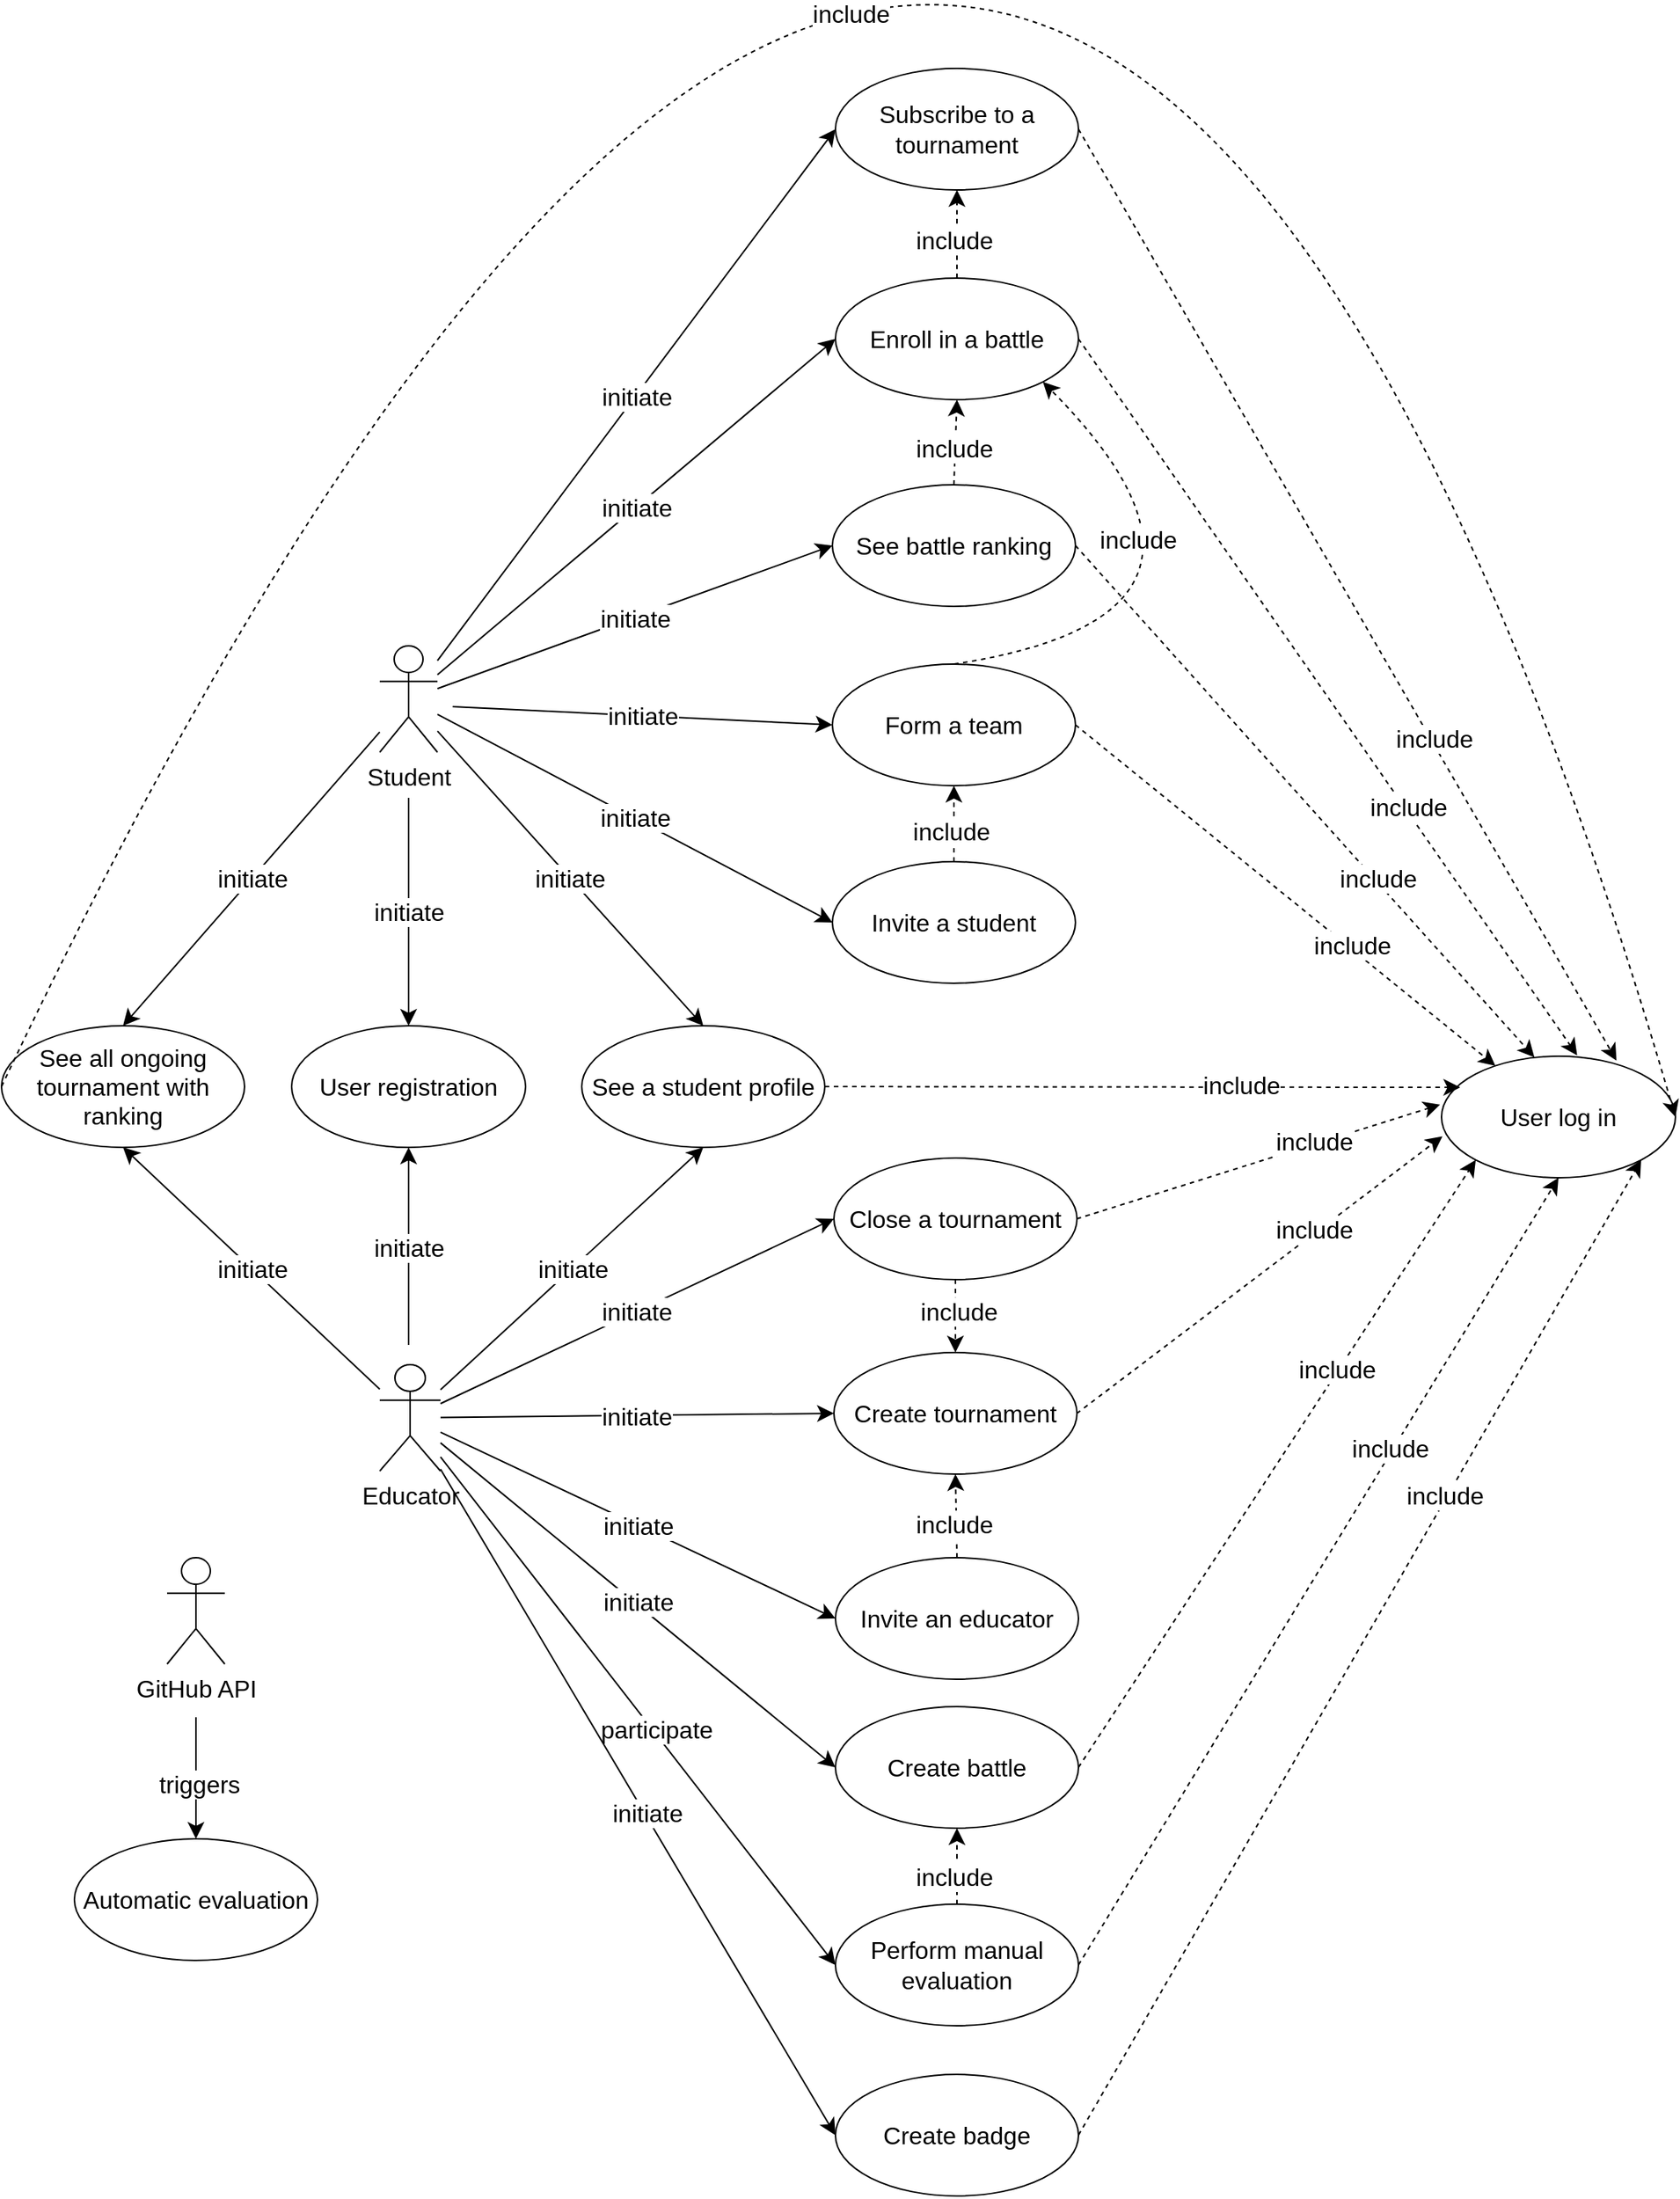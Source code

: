 <mxfile version="22.1.3" type="device">
  <diagram name="use cases" id="QTrtBevLNwhekKJyJ6QH">
    <mxGraphModel dx="3800" dy="2440" grid="1" gridSize="10" guides="1" tooltips="1" connect="1" arrows="1" fold="1" page="0" pageScale="1" pageWidth="827" pageHeight="1169" math="0" shadow="0">
      <root>
        <mxCell id="0" />
        <mxCell id="1" parent="0" />
        <mxCell id="OVoehKr8wcMutG9QnmQF-1" value="Student" style="shape=umlActor;verticalLabelPosition=bottom;verticalAlign=top;html=1;outlineConnect=0;fontSize=16;" parent="1" vertex="1">
          <mxGeometry x="-299" y="-90" width="38" height="70" as="geometry" />
        </mxCell>
        <mxCell id="OVoehKr8wcMutG9QnmQF-2" value="Educator" style="shape=umlActor;verticalLabelPosition=bottom;verticalAlign=top;html=1;outlineConnect=0;fontSize=16;" parent="1" vertex="1">
          <mxGeometry x="-299" y="383" width="40" height="70" as="geometry" />
        </mxCell>
        <mxCell id="OVoehKr8wcMutG9QnmQF-6" value="User registration" style="ellipse;whiteSpace=wrap;html=1;fontSize=16;" parent="1" vertex="1">
          <mxGeometry x="-357" y="160" width="154" height="80" as="geometry" />
        </mxCell>
        <mxCell id="OVoehKr8wcMutG9QnmQF-7" value="User log in" style="ellipse;whiteSpace=wrap;html=1;fontSize=16;" parent="1" vertex="1">
          <mxGeometry x="400" y="180" width="154" height="80" as="geometry" />
        </mxCell>
        <mxCell id="OVoehKr8wcMutG9QnmQF-8" value="Create tournament" style="ellipse;whiteSpace=wrap;html=1;fontSize=16;" parent="1" vertex="1">
          <mxGeometry y="375" width="160" height="80" as="geometry" />
        </mxCell>
        <mxCell id="OVoehKr8wcMutG9QnmQF-9" value="Create battle" style="ellipse;whiteSpace=wrap;html=1;fontSize=16;" parent="1" vertex="1">
          <mxGeometry x="1" y="608" width="160" height="80" as="geometry" />
        </mxCell>
        <mxCell id="OVoehKr8wcMutG9QnmQF-23" value="" style="edgeStyle=none;curved=1;rounded=0;orthogonalLoop=1;jettySize=auto;html=1;exitX=0;exitY=0.5;exitDx=0;exitDy=0;fontSize=12;startSize=8;endSize=8;startArrow=classic;startFill=1;endArrow=none;endFill=0;" parent="1" source="OVoehKr8wcMutG9QnmQF-10" target="OVoehKr8wcMutG9QnmQF-2" edge="1">
          <mxGeometry relative="1" as="geometry">
            <mxPoint x="-39" y="553" as="targetPoint" />
          </mxGeometry>
        </mxCell>
        <mxCell id="OVoehKr8wcMutG9QnmQF-40" value="participate" style="edgeLabel;html=1;align=center;verticalAlign=middle;resizable=0;points=[];fontSize=16;" parent="OVoehKr8wcMutG9QnmQF-23" vertex="1" connectable="0">
          <mxGeometry x="-0.082" y="-2" relative="1" as="geometry">
            <mxPoint as="offset" />
          </mxGeometry>
        </mxCell>
        <mxCell id="OVoehKr8wcMutG9QnmQF-10" value="Perform manual evaluation" style="ellipse;whiteSpace=wrap;html=1;fontSize=16;" parent="1" vertex="1">
          <mxGeometry x="1" y="738" width="160" height="80" as="geometry" />
        </mxCell>
        <mxCell id="OVoehKr8wcMutG9QnmQF-11" value="Subscribe to a tournament" style="ellipse;whiteSpace=wrap;html=1;fontSize=16;" parent="1" vertex="1">
          <mxGeometry x="1" y="-470" width="160" height="80" as="geometry" />
        </mxCell>
        <mxCell id="OVoehKr8wcMutG9QnmQF-12" value="Enroll in a battle" style="ellipse;whiteSpace=wrap;html=1;fontSize=16;" parent="1" vertex="1">
          <mxGeometry x="1" y="-332" width="160" height="80" as="geometry" />
        </mxCell>
        <mxCell id="OVoehKr8wcMutG9QnmQF-13" value="See battle ranking" style="ellipse;whiteSpace=wrap;html=1;fontSize=16;" parent="1" vertex="1">
          <mxGeometry x="-1" y="-196" width="160" height="80" as="geometry" />
        </mxCell>
        <mxCell id="OVoehKr8wcMutG9QnmQF-14" value="Create badge" style="ellipse;whiteSpace=wrap;html=1;fontSize=16;" parent="1" vertex="1">
          <mxGeometry x="1" y="850" width="160" height="80" as="geometry" />
        </mxCell>
        <mxCell id="OVoehKr8wcMutG9QnmQF-16" style="edgeStyle=none;curved=1;rounded=0;orthogonalLoop=1;jettySize=auto;html=1;exitX=0.5;exitY=0;exitDx=0;exitDy=0;fontSize=12;startSize=8;endSize=8;" parent="1" source="OVoehKr8wcMutG9QnmQF-6" target="OVoehKr8wcMutG9QnmQF-6" edge="1">
          <mxGeometry relative="1" as="geometry" />
        </mxCell>
        <mxCell id="OVoehKr8wcMutG9QnmQF-24" style="edgeStyle=none;curved=1;rounded=0;orthogonalLoop=1;jettySize=auto;html=1;exitX=0;exitY=0.5;exitDx=0;exitDy=0;fontSize=12;startSize=8;endSize=8;startArrow=classic;startFill=1;endArrow=none;endFill=0;" parent="1" source="OVoehKr8wcMutG9QnmQF-9" target="OVoehKr8wcMutG9QnmQF-2" edge="1">
          <mxGeometry relative="1" as="geometry">
            <mxPoint x="-39" y="433" as="targetPoint" />
            <mxPoint x="51" y="563" as="sourcePoint" />
          </mxGeometry>
        </mxCell>
        <mxCell id="OVoehKr8wcMutG9QnmQF-41" value="initiate" style="edgeLabel;html=1;align=center;verticalAlign=middle;resizable=0;points=[];fontSize=16;" parent="OVoehKr8wcMutG9QnmQF-24" vertex="1" connectable="0">
          <mxGeometry x="0.01" y="-2" relative="1" as="geometry">
            <mxPoint as="offset" />
          </mxGeometry>
        </mxCell>
        <mxCell id="OVoehKr8wcMutG9QnmQF-25" style="edgeStyle=none;curved=1;rounded=0;orthogonalLoop=1;jettySize=auto;html=1;exitX=0;exitY=0.5;exitDx=0;exitDy=0;fontSize=12;startSize=8;endSize=8;startArrow=classic;startFill=1;endArrow=none;endFill=0;" parent="1" source="OVoehKr8wcMutG9QnmQF-8" target="OVoehKr8wcMutG9QnmQF-2" edge="1">
          <mxGeometry relative="1" as="geometry">
            <mxPoint x="-39" y="313" as="targetPoint" />
            <mxPoint x="51" y="443" as="sourcePoint" />
          </mxGeometry>
        </mxCell>
        <mxCell id="OVoehKr8wcMutG9QnmQF-42" value="initiate" style="edgeLabel;html=1;align=center;verticalAlign=middle;resizable=0;points=[];fontSize=16;" parent="OVoehKr8wcMutG9QnmQF-25" vertex="1" connectable="0">
          <mxGeometry x="0.004" relative="1" as="geometry">
            <mxPoint as="offset" />
          </mxGeometry>
        </mxCell>
        <mxCell id="OVoehKr8wcMutG9QnmQF-34" value="GitHub API" style="shape=umlActor;verticalLabelPosition=bottom;verticalAlign=top;html=1;outlineConnect=0;fontSize=16;" parent="1" vertex="1">
          <mxGeometry x="-439" y="510" width="38" height="70" as="geometry" />
        </mxCell>
        <mxCell id="OVoehKr8wcMutG9QnmQF-35" value="Automatic evaluation" style="ellipse;whiteSpace=wrap;html=1;fontSize=16;" parent="1" vertex="1">
          <mxGeometry x="-500" y="695" width="160" height="80" as="geometry" />
        </mxCell>
        <mxCell id="OVoehKr8wcMutG9QnmQF-39" style="edgeStyle=none;curved=1;rounded=0;orthogonalLoop=1;jettySize=auto;html=1;exitX=0;exitY=0.5;exitDx=0;exitDy=0;fontSize=12;startSize=8;endSize=8;startArrow=classic;startFill=1;endArrow=none;endFill=0;" parent="1" source="OVoehKr8wcMutG9QnmQF-14" target="OVoehKr8wcMutG9QnmQF-2" edge="1">
          <mxGeometry relative="1" as="geometry">
            <mxPoint x="-259" y="533" as="targetPoint" />
            <mxPoint x="41" y="660" as="sourcePoint" />
          </mxGeometry>
        </mxCell>
        <mxCell id="OVoehKr8wcMutG9QnmQF-43" value="initiate" style="edgeLabel;html=1;align=center;verticalAlign=middle;resizable=0;points=[];fontSize=16;" parent="OVoehKr8wcMutG9QnmQF-39" vertex="1" connectable="0">
          <mxGeometry x="-0.034" y="-1" relative="1" as="geometry">
            <mxPoint as="offset" />
          </mxGeometry>
        </mxCell>
        <mxCell id="OVoehKr8wcMutG9QnmQF-45" style="edgeStyle=none;curved=1;rounded=0;orthogonalLoop=1;jettySize=auto;html=1;fontSize=12;startSize=8;endSize=8;startArrow=classic;startFill=1;endArrow=none;endFill=0;" parent="1" source="OVoehKr8wcMutG9QnmQF-35" edge="1">
          <mxGeometry relative="1" as="geometry">
            <mxPoint x="-420" y="615" as="targetPoint" />
            <mxPoint x="-189" y="316" as="sourcePoint" />
          </mxGeometry>
        </mxCell>
        <mxCell id="OVoehKr8wcMutG9QnmQF-46" value="triggers" style="edgeLabel;html=1;align=center;verticalAlign=middle;resizable=0;points=[];fontSize=16;" parent="OVoehKr8wcMutG9QnmQF-45" vertex="1" connectable="0">
          <mxGeometry x="-0.082" y="-2" relative="1" as="geometry">
            <mxPoint as="offset" />
          </mxGeometry>
        </mxCell>
        <mxCell id="OVoehKr8wcMutG9QnmQF-48" style="edgeStyle=none;curved=1;rounded=0;orthogonalLoop=1;jettySize=auto;html=1;exitX=0;exitY=0.5;exitDx=0;exitDy=0;fontSize=12;startSize=8;endSize=8;startArrow=classic;startFill=1;endArrow=none;endFill=0;" parent="1" source="OVoehKr8wcMutG9QnmQF-11" target="OVoehKr8wcMutG9QnmQF-1" edge="1">
          <mxGeometry relative="1" as="geometry">
            <mxPoint x="-100" y="-40" as="targetPoint" />
            <mxPoint x="50" y="250" as="sourcePoint" />
          </mxGeometry>
        </mxCell>
        <mxCell id="OVoehKr8wcMutG9QnmQF-49" value="initiate" style="edgeLabel;html=1;align=center;verticalAlign=middle;resizable=0;points=[];fontSize=16;" parent="OVoehKr8wcMutG9QnmQF-48" vertex="1" connectable="0">
          <mxGeometry x="0.004" relative="1" as="geometry">
            <mxPoint as="offset" />
          </mxGeometry>
        </mxCell>
        <mxCell id="OVoehKr8wcMutG9QnmQF-50" style="edgeStyle=none;curved=1;rounded=0;orthogonalLoop=1;jettySize=auto;html=1;exitX=0;exitY=0.5;exitDx=0;exitDy=0;fontSize=12;startSize=8;endSize=8;startArrow=classic;startFill=1;endArrow=none;endFill=0;" parent="1" source="OVoehKr8wcMutG9QnmQF-12" target="OVoehKr8wcMutG9QnmQF-1" edge="1">
          <mxGeometry relative="1" as="geometry">
            <mxPoint x="-102" y="-17" as="targetPoint" />
            <mxPoint x="10" y="-150" as="sourcePoint" />
          </mxGeometry>
        </mxCell>
        <mxCell id="OVoehKr8wcMutG9QnmQF-51" value="initiate" style="edgeLabel;html=1;align=center;verticalAlign=middle;resizable=0;points=[];fontSize=16;" parent="OVoehKr8wcMutG9QnmQF-50" vertex="1" connectable="0">
          <mxGeometry x="0.004" relative="1" as="geometry">
            <mxPoint as="offset" />
          </mxGeometry>
        </mxCell>
        <mxCell id="OVoehKr8wcMutG9QnmQF-52" style="edgeStyle=none;curved=1;rounded=0;orthogonalLoop=1;jettySize=auto;html=1;exitX=0;exitY=0.5;exitDx=0;exitDy=0;fontSize=12;startSize=8;endSize=8;startArrow=classic;startFill=1;endArrow=none;endFill=0;" parent="1" source="OVoehKr8wcMutG9QnmQF-13" target="OVoehKr8wcMutG9QnmQF-1" edge="1">
          <mxGeometry relative="1" as="geometry">
            <mxPoint x="-92" y="-7" as="targetPoint" />
            <mxPoint x="20" y="-140" as="sourcePoint" />
          </mxGeometry>
        </mxCell>
        <mxCell id="OVoehKr8wcMutG9QnmQF-53" value="initiate" style="edgeLabel;html=1;align=center;verticalAlign=middle;resizable=0;points=[];fontSize=16;" parent="OVoehKr8wcMutG9QnmQF-52" vertex="1" connectable="0">
          <mxGeometry x="0.004" relative="1" as="geometry">
            <mxPoint as="offset" />
          </mxGeometry>
        </mxCell>
        <mxCell id="OVoehKr8wcMutG9QnmQF-70" style="edgeStyle=none;curved=1;rounded=0;orthogonalLoop=1;jettySize=auto;html=1;exitX=1;exitY=0.5;exitDx=0;exitDy=0;fontSize=12;startSize=8;endSize=8;dashed=1;entryX=0.748;entryY=0.036;entryDx=0;entryDy=0;entryPerimeter=0;" parent="1" source="OVoehKr8wcMutG9QnmQF-11" target="OVoehKr8wcMutG9QnmQF-7" edge="1">
          <mxGeometry relative="1" as="geometry">
            <mxPoint x="664" y="250" as="sourcePoint" />
            <mxPoint x="770" y="250" as="targetPoint" />
          </mxGeometry>
        </mxCell>
        <mxCell id="OVoehKr8wcMutG9QnmQF-71" value="include" style="edgeLabel;html=1;align=center;verticalAlign=middle;resizable=0;points=[];fontSize=16;" parent="OVoehKr8wcMutG9QnmQF-70" vertex="1" connectable="0">
          <mxGeometry x="0.309" y="2" relative="1" as="geometry">
            <mxPoint as="offset" />
          </mxGeometry>
        </mxCell>
        <mxCell id="OVoehKr8wcMutG9QnmQF-72" style="edgeStyle=none;curved=1;rounded=0;orthogonalLoop=1;jettySize=auto;html=1;exitX=1;exitY=0.5;exitDx=0;exitDy=0;fontSize=12;startSize=8;endSize=8;dashed=1;entryX=0.58;entryY=-0.007;entryDx=0;entryDy=0;entryPerimeter=0;" parent="1" source="OVoehKr8wcMutG9QnmQF-12" target="OVoehKr8wcMutG9QnmQF-7" edge="1">
          <mxGeometry relative="1" as="geometry">
            <mxPoint x="170" y="-150" as="sourcePoint" />
            <mxPoint x="510" y="250" as="targetPoint" />
          </mxGeometry>
        </mxCell>
        <mxCell id="OVoehKr8wcMutG9QnmQF-73" value="include" style="edgeLabel;html=1;align=center;verticalAlign=middle;resizable=0;points=[];fontSize=16;" parent="OVoehKr8wcMutG9QnmQF-72" vertex="1" connectable="0">
          <mxGeometry x="0.309" y="2" relative="1" as="geometry">
            <mxPoint as="offset" />
          </mxGeometry>
        </mxCell>
        <mxCell id="OVoehKr8wcMutG9QnmQF-74" style="edgeStyle=none;curved=1;rounded=0;orthogonalLoop=1;jettySize=auto;html=1;exitX=1;exitY=0.5;exitDx=0;exitDy=0;fontSize=12;startSize=8;endSize=8;dashed=1;entryX=0.397;entryY=0.009;entryDx=0;entryDy=0;entryPerimeter=0;" parent="1" source="OVoehKr8wcMutG9QnmQF-13" target="OVoehKr8wcMutG9QnmQF-7" edge="1">
          <mxGeometry relative="1" as="geometry">
            <mxPoint x="180" y="-140" as="sourcePoint" />
            <mxPoint x="520" y="260" as="targetPoint" />
          </mxGeometry>
        </mxCell>
        <mxCell id="OVoehKr8wcMutG9QnmQF-75" value="include" style="edgeLabel;html=1;align=center;verticalAlign=middle;resizable=0;points=[];fontSize=16;" parent="OVoehKr8wcMutG9QnmQF-74" vertex="1" connectable="0">
          <mxGeometry x="0.309" y="2" relative="1" as="geometry">
            <mxPoint as="offset" />
          </mxGeometry>
        </mxCell>
        <mxCell id="OVoehKr8wcMutG9QnmQF-76" style="edgeStyle=none;curved=1;rounded=0;orthogonalLoop=1;jettySize=auto;html=1;exitX=0.5;exitY=0;exitDx=0;exitDy=0;fontSize=12;startSize=8;endSize=8;dashed=1;entryX=0.5;entryY=1;entryDx=0;entryDy=0;" parent="1" source="OVoehKr8wcMutG9QnmQF-12" target="OVoehKr8wcMutG9QnmQF-11" edge="1">
          <mxGeometry relative="1" as="geometry">
            <mxPoint x="190" y="-130" as="sourcePoint" />
            <mxPoint x="130" y="-120" as="targetPoint" />
          </mxGeometry>
        </mxCell>
        <mxCell id="OVoehKr8wcMutG9QnmQF-77" value="include" style="edgeLabel;html=1;align=center;verticalAlign=middle;resizable=0;points=[];fontSize=16;" parent="OVoehKr8wcMutG9QnmQF-76" vertex="1" connectable="0">
          <mxGeometry x="0.309" y="2" relative="1" as="geometry">
            <mxPoint y="13" as="offset" />
          </mxGeometry>
        </mxCell>
        <mxCell id="OVoehKr8wcMutG9QnmQF-78" style="edgeStyle=none;curved=1;rounded=0;orthogonalLoop=1;jettySize=auto;html=1;exitX=0.5;exitY=0;exitDx=0;exitDy=0;fontSize=12;startSize=8;endSize=8;dashed=1;entryX=0.5;entryY=1;entryDx=0;entryDy=0;" parent="1" source="OVoehKr8wcMutG9QnmQF-13" target="OVoehKr8wcMutG9QnmQF-12" edge="1">
          <mxGeometry relative="1" as="geometry">
            <mxPoint x="200" y="-120" as="sourcePoint" />
            <mxPoint x="540" y="280" as="targetPoint" />
          </mxGeometry>
        </mxCell>
        <mxCell id="OVoehKr8wcMutG9QnmQF-79" value="include" style="edgeLabel;html=1;align=center;verticalAlign=middle;resizable=0;points=[];fontSize=16;" parent="OVoehKr8wcMutG9QnmQF-78" vertex="1" connectable="0">
          <mxGeometry x="0.309" y="2" relative="1" as="geometry">
            <mxPoint y="12" as="offset" />
          </mxGeometry>
        </mxCell>
        <mxCell id="OVoehKr8wcMutG9QnmQF-83" style="edgeStyle=none;curved=1;rounded=0;orthogonalLoop=1;jettySize=auto;html=1;fontSize=12;startSize=8;endSize=8;dashed=1;entryX=0.5;entryY=1;entryDx=0;entryDy=0;" parent="1" source="OVoehKr8wcMutG9QnmQF-10" target="OVoehKr8wcMutG9QnmQF-9" edge="1">
          <mxGeometry relative="1" as="geometry">
            <mxPoint x="250" y="310" as="sourcePoint" />
            <mxPoint x="560" y="240" as="targetPoint" />
          </mxGeometry>
        </mxCell>
        <mxCell id="OVoehKr8wcMutG9QnmQF-84" value="include" style="edgeLabel;html=1;align=center;verticalAlign=middle;resizable=0;points=[];fontSize=16;" parent="OVoehKr8wcMutG9QnmQF-83" vertex="1" connectable="0">
          <mxGeometry x="0.309" y="2" relative="1" as="geometry">
            <mxPoint y="14" as="offset" />
          </mxGeometry>
        </mxCell>
        <mxCell id="OVoehKr8wcMutG9QnmQF-85" style="edgeStyle=none;curved=1;rounded=0;orthogonalLoop=1;jettySize=auto;html=1;exitX=1;exitY=0.5;exitDx=0;exitDy=0;fontSize=12;startSize=8;endSize=8;dashed=1;entryX=0.004;entryY=0.659;entryDx=0;entryDy=0;entryPerimeter=0;" parent="1" source="OVoehKr8wcMutG9QnmQF-8" target="OVoehKr8wcMutG9QnmQF-7" edge="1">
          <mxGeometry relative="1" as="geometry">
            <mxPoint x="171" y="130" as="sourcePoint" />
            <mxPoint x="510" y="250" as="targetPoint" />
          </mxGeometry>
        </mxCell>
        <mxCell id="OVoehKr8wcMutG9QnmQF-86" value="include" style="edgeLabel;html=1;align=center;verticalAlign=middle;resizable=0;points=[];fontSize=16;" parent="OVoehKr8wcMutG9QnmQF-85" vertex="1" connectable="0">
          <mxGeometry x="0.309" y="2" relative="1" as="geometry">
            <mxPoint as="offset" />
          </mxGeometry>
        </mxCell>
        <mxCell id="OVoehKr8wcMutG9QnmQF-87" style="edgeStyle=none;curved=1;rounded=0;orthogonalLoop=1;jettySize=auto;html=1;exitX=1;exitY=0.5;exitDx=0;exitDy=0;fontSize=12;startSize=8;endSize=8;dashed=1;entryX=0;entryY=1;entryDx=0;entryDy=0;" parent="1" source="OVoehKr8wcMutG9QnmQF-9" target="OVoehKr8wcMutG9QnmQF-7" edge="1">
          <mxGeometry relative="1" as="geometry">
            <mxPoint x="171" y="280" as="sourcePoint" />
            <mxPoint x="510" y="250" as="targetPoint" />
          </mxGeometry>
        </mxCell>
        <mxCell id="OVoehKr8wcMutG9QnmQF-88" value="include" style="edgeLabel;html=1;align=center;verticalAlign=middle;resizable=0;points=[];fontSize=16;" parent="OVoehKr8wcMutG9QnmQF-87" vertex="1" connectable="0">
          <mxGeometry x="0.309" y="2" relative="1" as="geometry">
            <mxPoint as="offset" />
          </mxGeometry>
        </mxCell>
        <mxCell id="OVoehKr8wcMutG9QnmQF-89" style="edgeStyle=none;curved=1;rounded=0;orthogonalLoop=1;jettySize=auto;html=1;exitX=1;exitY=0.5;exitDx=0;exitDy=0;fontSize=12;startSize=8;endSize=8;dashed=1;entryX=0.5;entryY=1;entryDx=0;entryDy=0;" parent="1" source="OVoehKr8wcMutG9QnmQF-10" target="OVoehKr8wcMutG9QnmQF-7" edge="1">
          <mxGeometry relative="1" as="geometry">
            <mxPoint x="181" y="290" as="sourcePoint" />
            <mxPoint x="520" y="260" as="targetPoint" />
          </mxGeometry>
        </mxCell>
        <mxCell id="OVoehKr8wcMutG9QnmQF-90" value="include" style="edgeLabel;html=1;align=center;verticalAlign=middle;resizable=0;points=[];fontSize=16;" parent="OVoehKr8wcMutG9QnmQF-89" vertex="1" connectable="0">
          <mxGeometry x="0.309" y="2" relative="1" as="geometry">
            <mxPoint as="offset" />
          </mxGeometry>
        </mxCell>
        <mxCell id="OVoehKr8wcMutG9QnmQF-91" style="edgeStyle=none;curved=1;rounded=0;orthogonalLoop=1;jettySize=auto;html=1;exitX=1;exitY=0.5;exitDx=0;exitDy=0;fontSize=12;startSize=8;endSize=8;dashed=1;entryX=1;entryY=1;entryDx=0;entryDy=0;" parent="1" source="OVoehKr8wcMutG9QnmQF-14" target="OVoehKr8wcMutG9QnmQF-7" edge="1">
          <mxGeometry relative="1" as="geometry">
            <mxPoint x="191" y="300" as="sourcePoint" />
            <mxPoint x="530" y="270" as="targetPoint" />
          </mxGeometry>
        </mxCell>
        <mxCell id="OVoehKr8wcMutG9QnmQF-92" value="include" style="edgeLabel;html=1;align=center;verticalAlign=middle;resizable=0;points=[];fontSize=16;" parent="OVoehKr8wcMutG9QnmQF-91" vertex="1" connectable="0">
          <mxGeometry x="0.309" y="2" relative="1" as="geometry">
            <mxPoint as="offset" />
          </mxGeometry>
        </mxCell>
        <mxCell id="OVoehKr8wcMutG9QnmQF-94" style="edgeStyle=none;curved=1;rounded=0;orthogonalLoop=1;jettySize=auto;html=1;exitX=0.5;exitY=1;exitDx=0;exitDy=0;fontSize=12;startSize=8;endSize=8;startArrow=classic;startFill=1;endArrow=none;endFill=0;" parent="1" source="OVoehKr8wcMutG9QnmQF-6" edge="1">
          <mxGeometry relative="1" as="geometry">
            <mxPoint x="-280" y="370" as="targetPoint" />
            <mxPoint x="11" y="280" as="sourcePoint" />
          </mxGeometry>
        </mxCell>
        <mxCell id="OVoehKr8wcMutG9QnmQF-95" value="initiate" style="edgeLabel;html=1;align=center;verticalAlign=middle;resizable=0;points=[];fontSize=16;" parent="OVoehKr8wcMutG9QnmQF-94" vertex="1" connectable="0">
          <mxGeometry x="0.004" relative="1" as="geometry">
            <mxPoint as="offset" />
          </mxGeometry>
        </mxCell>
        <mxCell id="OVoehKr8wcMutG9QnmQF-96" style="edgeStyle=none;curved=1;rounded=0;orthogonalLoop=1;jettySize=auto;html=1;exitX=0.5;exitY=0;exitDx=0;exitDy=0;fontSize=12;startSize=8;endSize=8;startArrow=classic;startFill=1;endArrow=none;endFill=0;" parent="1" source="OVoehKr8wcMutG9QnmQF-6" edge="1">
          <mxGeometry relative="1" as="geometry">
            <mxPoint x="-280" y="10" as="targetPoint" />
            <mxPoint x="21" y="290" as="sourcePoint" />
          </mxGeometry>
        </mxCell>
        <mxCell id="OVoehKr8wcMutG9QnmQF-97" value="initiate" style="edgeLabel;html=1;align=center;verticalAlign=middle;resizable=0;points=[];fontSize=16;" parent="OVoehKr8wcMutG9QnmQF-96" vertex="1" connectable="0">
          <mxGeometry x="0.004" relative="1" as="geometry">
            <mxPoint as="offset" />
          </mxGeometry>
        </mxCell>
        <mxCell id="2nV8N1WSvuXTVUuchdQy-1" value="Invite an educator" style="ellipse;whiteSpace=wrap;html=1;fontSize=16;" vertex="1" parent="1">
          <mxGeometry x="1" y="510" width="160" height="80" as="geometry" />
        </mxCell>
        <mxCell id="2nV8N1WSvuXTVUuchdQy-2" value="Form a team" style="ellipse;whiteSpace=wrap;html=1;fontSize=16;" vertex="1" parent="1">
          <mxGeometry x="-1" y="-78" width="160" height="80" as="geometry" />
        </mxCell>
        <mxCell id="2nV8N1WSvuXTVUuchdQy-3" value="Close a tournament" style="ellipse;whiteSpace=wrap;html=1;fontSize=16;" vertex="1" parent="1">
          <mxGeometry y="247" width="160" height="80" as="geometry" />
        </mxCell>
        <mxCell id="2nV8N1WSvuXTVUuchdQy-4" value="See all ongoing tournament with ranking" style="ellipse;whiteSpace=wrap;html=1;fontSize=16;" vertex="1" parent="1">
          <mxGeometry x="-548" y="160" width="160" height="80" as="geometry" />
        </mxCell>
        <mxCell id="2nV8N1WSvuXTVUuchdQy-6" value="See a student profile" style="ellipse;whiteSpace=wrap;html=1;fontSize=16;" vertex="1" parent="1">
          <mxGeometry x="-166" y="160" width="160" height="80" as="geometry" />
        </mxCell>
        <mxCell id="2nV8N1WSvuXTVUuchdQy-8" style="edgeStyle=none;curved=1;rounded=0;orthogonalLoop=1;jettySize=auto;html=1;exitX=0;exitY=0.5;exitDx=0;exitDy=0;fontSize=12;startSize=8;endSize=8;startArrow=classic;startFill=1;endArrow=none;endFill=0;" edge="1" parent="1" source="2nV8N1WSvuXTVUuchdQy-1" target="OVoehKr8wcMutG9QnmQF-2">
          <mxGeometry relative="1" as="geometry">
            <mxPoint x="-249" y="427" as="targetPoint" />
            <mxPoint x="10" y="410" as="sourcePoint" />
          </mxGeometry>
        </mxCell>
        <mxCell id="2nV8N1WSvuXTVUuchdQy-9" value="initiate" style="edgeLabel;html=1;align=center;verticalAlign=middle;resizable=0;points=[];fontSize=16;" vertex="1" connectable="0" parent="2nV8N1WSvuXTVUuchdQy-8">
          <mxGeometry x="0.004" relative="1" as="geometry">
            <mxPoint as="offset" />
          </mxGeometry>
        </mxCell>
        <mxCell id="2nV8N1WSvuXTVUuchdQy-11" style="edgeStyle=none;curved=1;rounded=0;orthogonalLoop=1;jettySize=auto;html=1;fontSize=12;startSize=8;endSize=8;dashed=1;entryX=0.5;entryY=1;entryDx=0;entryDy=0;exitX=0.5;exitY=0;exitDx=0;exitDy=0;" edge="1" parent="1" source="2nV8N1WSvuXTVUuchdQy-1" target="OVoehKr8wcMutG9QnmQF-8">
          <mxGeometry relative="1" as="geometry">
            <mxPoint x="91" y="748" as="sourcePoint" />
            <mxPoint x="91" y="698" as="targetPoint" />
          </mxGeometry>
        </mxCell>
        <mxCell id="2nV8N1WSvuXTVUuchdQy-12" value="include" style="edgeLabel;html=1;align=center;verticalAlign=middle;resizable=0;points=[];fontSize=16;" vertex="1" connectable="0" parent="2nV8N1WSvuXTVUuchdQy-11">
          <mxGeometry x="0.309" y="2" relative="1" as="geometry">
            <mxPoint y="14" as="offset" />
          </mxGeometry>
        </mxCell>
        <mxCell id="2nV8N1WSvuXTVUuchdQy-14" style="edgeStyle=none;curved=1;rounded=0;orthogonalLoop=1;jettySize=auto;html=1;exitX=0;exitY=0.5;exitDx=0;exitDy=0;fontSize=12;startSize=8;endSize=8;startArrow=classic;startFill=1;endArrow=none;endFill=0;" edge="1" parent="1" source="2nV8N1WSvuXTVUuchdQy-3" target="OVoehKr8wcMutG9QnmQF-2">
          <mxGeometry relative="1" as="geometry">
            <mxPoint x="-249" y="428" as="targetPoint" />
            <mxPoint x="10" y="428" as="sourcePoint" />
          </mxGeometry>
        </mxCell>
        <mxCell id="2nV8N1WSvuXTVUuchdQy-15" value="initiate" style="edgeLabel;html=1;align=center;verticalAlign=middle;resizable=0;points=[];fontSize=16;" vertex="1" connectable="0" parent="2nV8N1WSvuXTVUuchdQy-14">
          <mxGeometry x="0.004" relative="1" as="geometry">
            <mxPoint as="offset" />
          </mxGeometry>
        </mxCell>
        <mxCell id="2nV8N1WSvuXTVUuchdQy-16" style="edgeStyle=none;curved=1;rounded=0;orthogonalLoop=1;jettySize=auto;html=1;fontSize=12;startSize=8;endSize=8;dashed=1;entryX=0.5;entryY=0;entryDx=0;entryDy=0;exitX=0.5;exitY=1;exitDx=0;exitDy=0;" edge="1" parent="1" source="2nV8N1WSvuXTVUuchdQy-3" target="OVoehKr8wcMutG9QnmQF-8">
          <mxGeometry relative="1" as="geometry">
            <mxPoint x="91" y="520" as="sourcePoint" />
            <mxPoint x="90" y="468" as="targetPoint" />
          </mxGeometry>
        </mxCell>
        <mxCell id="2nV8N1WSvuXTVUuchdQy-17" value="include" style="edgeLabel;html=1;align=center;verticalAlign=middle;resizable=0;points=[];fontSize=16;" vertex="1" connectable="0" parent="2nV8N1WSvuXTVUuchdQy-16">
          <mxGeometry x="0.309" y="2" relative="1" as="geometry">
            <mxPoint y="-11" as="offset" />
          </mxGeometry>
        </mxCell>
        <mxCell id="2nV8N1WSvuXTVUuchdQy-19" style="edgeStyle=none;curved=1;rounded=0;orthogonalLoop=1;jettySize=auto;html=1;exitX=0;exitY=0.5;exitDx=0;exitDy=0;fontSize=12;startSize=8;endSize=8;startArrow=classic;startFill=1;endArrow=none;endFill=0;" edge="1" parent="1" source="2nV8N1WSvuXTVUuchdQy-2">
          <mxGeometry relative="1" as="geometry">
            <mxPoint x="-251" y="-50" as="targetPoint" />
            <mxPoint x="9" y="-120" as="sourcePoint" />
          </mxGeometry>
        </mxCell>
        <mxCell id="2nV8N1WSvuXTVUuchdQy-20" value="initiate" style="edgeLabel;html=1;align=center;verticalAlign=middle;resizable=0;points=[];fontSize=16;" vertex="1" connectable="0" parent="2nV8N1WSvuXTVUuchdQy-19">
          <mxGeometry x="0.004" relative="1" as="geometry">
            <mxPoint as="offset" />
          </mxGeometry>
        </mxCell>
        <mxCell id="2nV8N1WSvuXTVUuchdQy-23" style="edgeStyle=none;curved=1;rounded=0;orthogonalLoop=1;jettySize=auto;html=1;fontSize=12;startSize=8;endSize=8;startArrow=classic;startFill=1;endArrow=none;endFill=0;exitX=0.5;exitY=1;exitDx=0;exitDy=0;" edge="1" parent="1" source="2nV8N1WSvuXTVUuchdQy-6" target="OVoehKr8wcMutG9QnmQF-2">
          <mxGeometry relative="1" as="geometry">
            <mxPoint x="-249" y="419" as="targetPoint" />
            <mxPoint x="10" y="297" as="sourcePoint" />
          </mxGeometry>
        </mxCell>
        <mxCell id="2nV8N1WSvuXTVUuchdQy-24" value="initiate" style="edgeLabel;html=1;align=center;verticalAlign=middle;resizable=0;points=[];fontSize=16;" vertex="1" connectable="0" parent="2nV8N1WSvuXTVUuchdQy-23">
          <mxGeometry x="0.004" relative="1" as="geometry">
            <mxPoint as="offset" />
          </mxGeometry>
        </mxCell>
        <mxCell id="2nV8N1WSvuXTVUuchdQy-25" style="edgeStyle=none;curved=1;rounded=0;orthogonalLoop=1;jettySize=auto;html=1;exitX=0.5;exitY=0;exitDx=0;exitDy=0;fontSize=12;startSize=8;endSize=8;startArrow=classic;startFill=1;endArrow=none;endFill=0;" edge="1" parent="1" source="2nV8N1WSvuXTVUuchdQy-6" target="OVoehKr8wcMutG9QnmQF-1">
          <mxGeometry relative="1" as="geometry">
            <mxPoint x="-249" y="412" as="targetPoint" />
            <mxPoint x="11" y="200" as="sourcePoint" />
          </mxGeometry>
        </mxCell>
        <mxCell id="2nV8N1WSvuXTVUuchdQy-26" value="initiate" style="edgeLabel;html=1;align=center;verticalAlign=middle;resizable=0;points=[];fontSize=16;" vertex="1" connectable="0" parent="2nV8N1WSvuXTVUuchdQy-25">
          <mxGeometry x="0.004" relative="1" as="geometry">
            <mxPoint as="offset" />
          </mxGeometry>
        </mxCell>
        <mxCell id="2nV8N1WSvuXTVUuchdQy-27" style="edgeStyle=none;curved=1;rounded=0;orthogonalLoop=1;jettySize=auto;html=1;exitX=1;exitY=0.5;exitDx=0;exitDy=0;fontSize=12;startSize=8;endSize=8;dashed=1;" edge="1" parent="1" source="2nV8N1WSvuXTVUuchdQy-2" target="OVoehKr8wcMutG9QnmQF-7">
          <mxGeometry relative="1" as="geometry">
            <mxPoint x="169" y="-120" as="sourcePoint" />
            <mxPoint x="433" y="222" as="targetPoint" />
          </mxGeometry>
        </mxCell>
        <mxCell id="2nV8N1WSvuXTVUuchdQy-28" value="include" style="edgeLabel;html=1;align=center;verticalAlign=middle;resizable=0;points=[];fontSize=16;" vertex="1" connectable="0" parent="2nV8N1WSvuXTVUuchdQy-27">
          <mxGeometry x="0.309" y="2" relative="1" as="geometry">
            <mxPoint as="offset" />
          </mxGeometry>
        </mxCell>
        <mxCell id="2nV8N1WSvuXTVUuchdQy-29" style="edgeStyle=none;curved=1;rounded=0;orthogonalLoop=1;jettySize=auto;html=1;exitX=1;exitY=0.5;exitDx=0;exitDy=0;fontSize=12;startSize=8;endSize=8;dashed=1;entryX=-0.006;entryY=0.398;entryDx=0;entryDy=0;entryPerimeter=0;" edge="1" parent="1" source="2nV8N1WSvuXTVUuchdQy-3" target="OVoehKr8wcMutG9QnmQF-7">
          <mxGeometry relative="1" as="geometry">
            <mxPoint x="179" y="-110" as="sourcePoint" />
            <mxPoint x="443" y="232" as="targetPoint" />
          </mxGeometry>
        </mxCell>
        <mxCell id="2nV8N1WSvuXTVUuchdQy-30" value="include" style="edgeLabel;html=1;align=center;verticalAlign=middle;resizable=0;points=[];fontSize=16;" vertex="1" connectable="0" parent="2nV8N1WSvuXTVUuchdQy-29">
          <mxGeometry x="0.309" y="2" relative="1" as="geometry">
            <mxPoint as="offset" />
          </mxGeometry>
        </mxCell>
        <mxCell id="2nV8N1WSvuXTVUuchdQy-31" style="edgeStyle=none;curved=1;rounded=0;orthogonalLoop=1;jettySize=auto;html=1;exitX=1;exitY=0.5;exitDx=0;exitDy=0;fontSize=12;startSize=8;endSize=8;dashed=1;entryX=0.08;entryY=0.257;entryDx=0;entryDy=0;entryPerimeter=0;" edge="1" parent="1" source="2nV8N1WSvuXTVUuchdQy-6" target="OVoehKr8wcMutG9QnmQF-7">
          <mxGeometry relative="1" as="geometry">
            <mxPoint x="170" y="297" as="sourcePoint" />
            <mxPoint x="409" y="242" as="targetPoint" />
          </mxGeometry>
        </mxCell>
        <mxCell id="2nV8N1WSvuXTVUuchdQy-32" value="include" style="edgeLabel;html=1;align=center;verticalAlign=middle;resizable=0;points=[];fontSize=16;" vertex="1" connectable="0" parent="2nV8N1WSvuXTVUuchdQy-31">
          <mxGeometry x="0.309" y="2" relative="1" as="geometry">
            <mxPoint as="offset" />
          </mxGeometry>
        </mxCell>
        <mxCell id="2nV8N1WSvuXTVUuchdQy-33" value="Invite a student" style="ellipse;whiteSpace=wrap;html=1;fontSize=16;" vertex="1" parent="1">
          <mxGeometry x="-1" y="52" width="160" height="80" as="geometry" />
        </mxCell>
        <mxCell id="2nV8N1WSvuXTVUuchdQy-34" style="edgeStyle=none;curved=1;rounded=0;orthogonalLoop=1;jettySize=auto;html=1;exitX=0;exitY=0.5;exitDx=0;exitDy=0;fontSize=12;startSize=8;endSize=8;startArrow=classic;startFill=1;endArrow=none;endFill=0;" edge="1" parent="1" source="2nV8N1WSvuXTVUuchdQy-33" target="OVoehKr8wcMutG9QnmQF-1">
          <mxGeometry relative="1" as="geometry">
            <mxPoint x="-241" y="-40" as="targetPoint" />
            <mxPoint x="9" y="-6" as="sourcePoint" />
          </mxGeometry>
        </mxCell>
        <mxCell id="2nV8N1WSvuXTVUuchdQy-35" value="initiate" style="edgeLabel;html=1;align=center;verticalAlign=middle;resizable=0;points=[];fontSize=16;" vertex="1" connectable="0" parent="2nV8N1WSvuXTVUuchdQy-34">
          <mxGeometry x="0.004" relative="1" as="geometry">
            <mxPoint as="offset" />
          </mxGeometry>
        </mxCell>
        <mxCell id="2nV8N1WSvuXTVUuchdQy-38" style="edgeStyle=none;curved=1;rounded=0;orthogonalLoop=1;jettySize=auto;html=1;exitX=0.5;exitY=0;exitDx=0;exitDy=0;fontSize=12;startSize=8;endSize=8;dashed=1;" edge="1" parent="1" source="2nV8N1WSvuXTVUuchdQy-33" target="2nV8N1WSvuXTVUuchdQy-2">
          <mxGeometry relative="1" as="geometry">
            <mxPoint x="89" y="-50" as="sourcePoint" />
            <mxPoint x="89" y="-106" as="targetPoint" />
          </mxGeometry>
        </mxCell>
        <mxCell id="2nV8N1WSvuXTVUuchdQy-39" value="include" style="edgeLabel;html=1;align=center;verticalAlign=middle;resizable=0;points=[];fontSize=16;" vertex="1" connectable="0" parent="2nV8N1WSvuXTVUuchdQy-38">
          <mxGeometry x="0.309" y="2" relative="1" as="geometry">
            <mxPoint y="12" as="offset" />
          </mxGeometry>
        </mxCell>
        <mxCell id="2nV8N1WSvuXTVUuchdQy-40" style="edgeStyle=none;curved=1;rounded=0;orthogonalLoop=1;jettySize=auto;html=1;exitX=0.5;exitY=0;exitDx=0;exitDy=0;fontSize=12;startSize=8;endSize=8;dashed=1;entryX=1;entryY=1;entryDx=0;entryDy=0;" edge="1" parent="1" source="2nV8N1WSvuXTVUuchdQy-2" target="OVoehKr8wcMutG9QnmQF-12">
          <mxGeometry relative="1" as="geometry">
            <mxPoint x="99" y="-40" as="sourcePoint" />
            <mxPoint x="99" y="-96" as="targetPoint" />
            <Array as="points">
              <mxPoint x="290" y="-110" />
            </Array>
          </mxGeometry>
        </mxCell>
        <mxCell id="2nV8N1WSvuXTVUuchdQy-41" value="include" style="edgeLabel;html=1;align=center;verticalAlign=middle;resizable=0;points=[];fontSize=16;" vertex="1" connectable="0" parent="2nV8N1WSvuXTVUuchdQy-40">
          <mxGeometry x="0.309" y="2" relative="1" as="geometry">
            <mxPoint x="-41" y="-3" as="offset" />
          </mxGeometry>
        </mxCell>
        <mxCell id="2nV8N1WSvuXTVUuchdQy-42" style="edgeStyle=none;curved=1;rounded=0;orthogonalLoop=1;jettySize=auto;html=1;exitX=0.5;exitY=1;exitDx=0;exitDy=0;fontSize=12;startSize=8;endSize=8;startArrow=classic;startFill=1;endArrow=none;endFill=0;" edge="1" parent="1" source="2nV8N1WSvuXTVUuchdQy-4" target="OVoehKr8wcMutG9QnmQF-2">
          <mxGeometry relative="1" as="geometry">
            <mxPoint x="-270" y="380" as="targetPoint" />
            <mxPoint x="-270" y="250" as="sourcePoint" />
          </mxGeometry>
        </mxCell>
        <mxCell id="2nV8N1WSvuXTVUuchdQy-43" value="initiate" style="edgeLabel;html=1;align=center;verticalAlign=middle;resizable=0;points=[];fontSize=16;" vertex="1" connectable="0" parent="2nV8N1WSvuXTVUuchdQy-42">
          <mxGeometry x="0.004" relative="1" as="geometry">
            <mxPoint as="offset" />
          </mxGeometry>
        </mxCell>
        <mxCell id="2nV8N1WSvuXTVUuchdQy-44" style="edgeStyle=none;curved=1;rounded=0;orthogonalLoop=1;jettySize=auto;html=1;exitX=0.5;exitY=0;exitDx=0;exitDy=0;fontSize=12;startSize=8;endSize=8;startArrow=classic;startFill=1;endArrow=none;endFill=0;" edge="1" parent="1" source="2nV8N1WSvuXTVUuchdQy-4" target="OVoehKr8wcMutG9QnmQF-1">
          <mxGeometry relative="1" as="geometry">
            <mxPoint x="-330" y="-10" as="targetPoint" />
            <mxPoint x="-510" y="250" as="sourcePoint" />
          </mxGeometry>
        </mxCell>
        <mxCell id="2nV8N1WSvuXTVUuchdQy-45" value="initiate" style="edgeLabel;html=1;align=center;verticalAlign=middle;resizable=0;points=[];fontSize=16;" vertex="1" connectable="0" parent="2nV8N1WSvuXTVUuchdQy-44">
          <mxGeometry x="0.004" relative="1" as="geometry">
            <mxPoint as="offset" />
          </mxGeometry>
        </mxCell>
        <mxCell id="2nV8N1WSvuXTVUuchdQy-46" style="edgeStyle=none;curved=1;rounded=0;orthogonalLoop=1;jettySize=auto;html=1;exitX=0;exitY=0.5;exitDx=0;exitDy=0;fontSize=12;startSize=8;endSize=8;dashed=1;entryX=1;entryY=0.5;entryDx=0;entryDy=0;" edge="1" parent="1" source="2nV8N1WSvuXTVUuchdQy-4" target="OVoehKr8wcMutG9QnmQF-7">
          <mxGeometry relative="1" as="geometry">
            <mxPoint x="9" y="210" as="sourcePoint" />
            <mxPoint x="422" y="211" as="targetPoint" />
            <Array as="points">
              <mxPoint x="130" y="-1230" />
            </Array>
          </mxGeometry>
        </mxCell>
        <mxCell id="2nV8N1WSvuXTVUuchdQy-47" value="include" style="edgeLabel;html=1;align=center;verticalAlign=middle;resizable=0;points=[];fontSize=16;" vertex="1" connectable="0" parent="2nV8N1WSvuXTVUuchdQy-46">
          <mxGeometry x="0.309" y="2" relative="1" as="geometry">
            <mxPoint x="-245" y="300" as="offset" />
          </mxGeometry>
        </mxCell>
      </root>
    </mxGraphModel>
  </diagram>
</mxfile>
